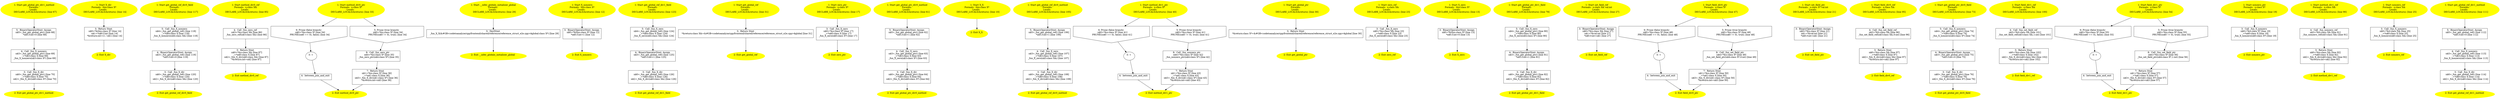 /* @generated */
digraph iCFG {
"get_global_ptr_div1_method{d41d8cd98f00b204e9800998ecf8427e_Z26get_global_ptr_div1_methodv}.8f08d1740aed4c3c66022fd07e58b3ba_5" [label="5:  BinaryOperatorStmt: Assign \n   n$5=_fun_get_global_ptr() [line 68]\n  *n$5.f:int=0 [line 68]\n " shape="box"]
	

	 "get_global_ptr_div1_method{d41d8cd98f00b204e9800998ecf8427e_Z26get_global_ptr_div1_methodv}.8f08d1740aed4c3c66022fd07e58b3ba_5" -> "get_global_ptr_div1_method{d41d8cd98f00b204e9800998ecf8427e_Z26get_global_ptr_div1_methodv}.8f08d1740aed4c3c66022fd07e58b3ba_4" ;
"get_global_ptr_div1_method{d41d8cd98f00b204e9800998ecf8427e_Z26get_global_ptr_div1_methodv}.8f08d1740aed4c3c66022fd07e58b3ba_4" [label="4:  Call _fun_X_nonzero \n   n$3=_fun_get_global_ptr() [line 69]\n  _=*n$3:class X [line 69]\n  _fun_X_nonzero(n$3:class X*) [line 69]\n " shape="box"]
	

	 "get_global_ptr_div1_method{d41d8cd98f00b204e9800998ecf8427e_Z26get_global_ptr_div1_methodv}.8f08d1740aed4c3c66022fd07e58b3ba_4" -> "get_global_ptr_div1_method{d41d8cd98f00b204e9800998ecf8427e_Z26get_global_ptr_div1_methodv}.8f08d1740aed4c3c66022fd07e58b3ba_3" ;
"get_global_ptr_div1_method{d41d8cd98f00b204e9800998ecf8427e_Z26get_global_ptr_div1_methodv}.8f08d1740aed4c3c66022fd07e58b3ba_3" [label="3:  Call _fun_X_div \n   n$0=_fun_get_global_ptr() [line 70]\n  _=*n$0:class X [line 70]\n  n$2=_fun_X_div(n$0:class X*) [line 70]\n " shape="box"]
	

	 "get_global_ptr_div1_method{d41d8cd98f00b204e9800998ecf8427e_Z26get_global_ptr_div1_methodv}.8f08d1740aed4c3c66022fd07e58b3ba_3" -> "get_global_ptr_div1_method{d41d8cd98f00b204e9800998ecf8427e_Z26get_global_ptr_div1_methodv}.8f08d1740aed4c3c66022fd07e58b3ba_2" ;
"get_global_ptr_div1_method{d41d8cd98f00b204e9800998ecf8427e_Z26get_global_ptr_div1_methodv}.8f08d1740aed4c3c66022fd07e58b3ba_2" [label="2: Exit get_global_ptr_div1_method \n  " color=yellow style=filled]
	

"get_global_ptr_div1_method{d41d8cd98f00b204e9800998ecf8427e_Z26get_global_ptr_div1_methodv}.8f08d1740aed4c3c66022fd07e58b3ba_1" [label="1: Start get_global_ptr_div1_method\nFormals: \nLocals:  \n   DECLARE_LOCALS(&return); [line 67]\n " color=yellow style=filled]
	

	 "get_global_ptr_div1_method{d41d8cd98f00b204e9800998ecf8427e_Z26get_global_ptr_div1_methodv}.8f08d1740aed4c3c66022fd07e58b3ba_1" -> "get_global_ptr_div1_method{d41d8cd98f00b204e9800998ecf8427e_Z26get_global_ptr_div1_methodv}.8f08d1740aed4c3c66022fd07e58b3ba_5" ;
"X_div(_ZN1X3divEv).e2d15d5b7aaa55937ca9796dca90c373_3" [label="3:  Return Stmt \n   n$0=*&this:class X* [line 14]\n  n$1=*n$0.f:int [line 14]\n  *&return:int=(1 / n$1) [line 14]\n " shape="box"]
	

	 "X_div(_ZN1X3divEv).e2d15d5b7aaa55937ca9796dca90c373_3" -> "X_div(_ZN1X3divEv).e2d15d5b7aaa55937ca9796dca90c373_2" ;
"X_div(_ZN1X3divEv).e2d15d5b7aaa55937ca9796dca90c373_2" [label="2: Exit X_div \n  " color=yellow style=filled]
	

"X_div(_ZN1X3divEv).e2d15d5b7aaa55937ca9796dca90c373_1" [label="1: Start X_div\nFormals:  this:class X*\nLocals:  \n   DECLARE_LOCALS(&return); [line 14]\n " color=yellow style=filled]
	

	 "X_div(_ZN1X3divEv).e2d15d5b7aaa55937ca9796dca90c373_1" -> "X_div(_ZN1X3divEv).e2d15d5b7aaa55937ca9796dca90c373_3" ;
"get_global_ref_div0_field{d41d8cd98f00b204e9800998ecf8427e_Z25get_global_ref_div0_fieldv}.93d37fd47127478c93a4d7ae1c945094_5" [label="5:  Call _fun_X_nonzero \n   n$4=_fun_get_global_ref() [line 118]\n  _=*n$4:class X [line 118]\n  _fun_X_nonzero(n$4:class X&) [line 118]\n " shape="box"]
	

	 "get_global_ref_div0_field{d41d8cd98f00b204e9800998ecf8427e_Z25get_global_ref_div0_fieldv}.93d37fd47127478c93a4d7ae1c945094_5" -> "get_global_ref_div0_field{d41d8cd98f00b204e9800998ecf8427e_Z25get_global_ref_div0_fieldv}.93d37fd47127478c93a4d7ae1c945094_4" ;
"get_global_ref_div0_field{d41d8cd98f00b204e9800998ecf8427e_Z25get_global_ref_div0_fieldv}.93d37fd47127478c93a4d7ae1c945094_4" [label="4:  BinaryOperatorStmt: Assign \n   n$3=_fun_get_global_ref() [line 119]\n  *n$3.f:int=0 [line 119]\n " shape="box"]
	

	 "get_global_ref_div0_field{d41d8cd98f00b204e9800998ecf8427e_Z25get_global_ref_div0_fieldv}.93d37fd47127478c93a4d7ae1c945094_4" -> "get_global_ref_div0_field{d41d8cd98f00b204e9800998ecf8427e_Z25get_global_ref_div0_fieldv}.93d37fd47127478c93a4d7ae1c945094_3" ;
"get_global_ref_div0_field{d41d8cd98f00b204e9800998ecf8427e_Z25get_global_ref_div0_fieldv}.93d37fd47127478c93a4d7ae1c945094_3" [label="3:  Call _fun_X_div \n   n$0=_fun_get_global_ref() [line 120]\n  _=*n$0:class X [line 120]\n  n$2=_fun_X_div(n$0:class X&) [line 120]\n " shape="box"]
	

	 "get_global_ref_div0_field{d41d8cd98f00b204e9800998ecf8427e_Z25get_global_ref_div0_fieldv}.93d37fd47127478c93a4d7ae1c945094_3" -> "get_global_ref_div0_field{d41d8cd98f00b204e9800998ecf8427e_Z25get_global_ref_div0_fieldv}.93d37fd47127478c93a4d7ae1c945094_2" ;
"get_global_ref_div0_field{d41d8cd98f00b204e9800998ecf8427e_Z25get_global_ref_div0_fieldv}.93d37fd47127478c93a4d7ae1c945094_2" [label="2: Exit get_global_ref_div0_field \n  " color=yellow style=filled]
	

"get_global_ref_div0_field{d41d8cd98f00b204e9800998ecf8427e_Z25get_global_ref_div0_fieldv}.93d37fd47127478c93a4d7ae1c945094_1" [label="1: Start get_global_ref_div0_field\nFormals: \nLocals:  \n   DECLARE_LOCALS(&return); [line 117]\n " color=yellow style=filled]
	

	 "get_global_ref_div0_field{d41d8cd98f00b204e9800998ecf8427e_Z25get_global_ref_div0_fieldv}.93d37fd47127478c93a4d7ae1c945094_1" -> "get_global_ref_div0_field{d41d8cd98f00b204e9800998ecf8427e_Z25get_global_ref_div0_fieldv}.93d37fd47127478c93a4d7ae1c945094_5" ;
"method_div0_ref{d41d8cd98f00b204e9800998ecf8427e_Z15method_div0_refR1X}.fc326db16094c06bf4bfd00fae7d5d43_4" [label="4:  Call _fun_zero_ref \n   n$3=*&x:class X& [line 86]\n  _fun_zero_ref(n$3:class X&) [line 86]\n " shape="box"]
	

	 "method_div0_ref{d41d8cd98f00b204e9800998ecf8427e_Z15method_div0_refR1X}.fc326db16094c06bf4bfd00fae7d5d43_4" -> "method_div0_ref{d41d8cd98f00b204e9800998ecf8427e_Z15method_div0_refR1X}.fc326db16094c06bf4bfd00fae7d5d43_3" ;
"method_div0_ref{d41d8cd98f00b204e9800998ecf8427e_Z15method_div0_refR1X}.fc326db16094c06bf4bfd00fae7d5d43_3" [label="3:  Return Stmt \n   n$0=*&x:class X& [line 87]\n  _=*n$0:class X [line 87]\n  n$2=_fun_X_div(n$0:class X&) [line 87]\n  *&return:int=n$2 [line 87]\n " shape="box"]
	

	 "method_div0_ref{d41d8cd98f00b204e9800998ecf8427e_Z15method_div0_refR1X}.fc326db16094c06bf4bfd00fae7d5d43_3" -> "method_div0_ref{d41d8cd98f00b204e9800998ecf8427e_Z15method_div0_refR1X}.fc326db16094c06bf4bfd00fae7d5d43_2" ;
"method_div0_ref{d41d8cd98f00b204e9800998ecf8427e_Z15method_div0_refR1X}.fc326db16094c06bf4bfd00fae7d5d43_2" [label="2: Exit method_div0_ref \n  " color=yellow style=filled]
	

"method_div0_ref{d41d8cd98f00b204e9800998ecf8427e_Z15method_div0_refR1X}.fc326db16094c06bf4bfd00fae7d5d43_1" [label="1: Start method_div0_ref\nFormals:  x:class X&\nLocals:  \n   DECLARE_LOCALS(&return); [line 85]\n " color=yellow style=filled]
	

	 "method_div0_ref{d41d8cd98f00b204e9800998ecf8427e_Z15method_div0_refR1X}.fc326db16094c06bf4bfd00fae7d5d43_1" -> "method_div0_ref{d41d8cd98f00b204e9800998ecf8427e_Z15method_div0_refR1X}.fc326db16094c06bf4bfd00fae7d5d43_4" ;
"method_div0_ptr{d41d8cd98f00b204e9800998ecf8427e_Z15method_div0_ptrP1X}.f3e4b6dda73405cc6ef139c433f1be83_8" [label="8:  Call _fun_zero_ptr \n   n$4=*&x:class X* [line 35]\n  _fun_zero_ptr(n$4:class X*) [line 35]\n " shape="box"]
	

	 "method_div0_ptr{d41d8cd98f00b204e9800998ecf8427e_Z15method_div0_ptrP1X}.f3e4b6dda73405cc6ef139c433f1be83_8" -> "method_div0_ptr{d41d8cd98f00b204e9800998ecf8427e_Z15method_div0_ptrP1X}.f3e4b6dda73405cc6ef139c433f1be83_7" ;
"method_div0_ptr{d41d8cd98f00b204e9800998ecf8427e_Z15method_div0_ptrP1X}.f3e4b6dda73405cc6ef139c433f1be83_7" [label="7:  Return Stmt \n   n$1=*&x:class X* [line 36]\n  _=*n$1:class X [line 36]\n  n$3=_fun_X_div(n$1:class X*) [line 36]\n  *&return:int=n$3 [line 36]\n " shape="box"]
	

	 "method_div0_ptr{d41d8cd98f00b204e9800998ecf8427e_Z15method_div0_ptrP1X}.f3e4b6dda73405cc6ef139c433f1be83_7" -> "method_div0_ptr{d41d8cd98f00b204e9800998ecf8427e_Z15method_div0_ptrP1X}.f3e4b6dda73405cc6ef139c433f1be83_2" ;
"method_div0_ptr{d41d8cd98f00b204e9800998ecf8427e_Z15method_div0_ptrP1X}.f3e4b6dda73405cc6ef139c433f1be83_6" [label="6: Prune (false branch) \n   n$0=*&x:class X* [line 34]\n  PRUNE((n$0 == 0), false); [line 34]\n " shape="invhouse"]
	

	 "method_div0_ptr{d41d8cd98f00b204e9800998ecf8427e_Z15method_div0_ptrP1X}.f3e4b6dda73405cc6ef139c433f1be83_6" -> "method_div0_ptr{d41d8cd98f00b204e9800998ecf8427e_Z15method_div0_ptrP1X}.f3e4b6dda73405cc6ef139c433f1be83_3" ;
"method_div0_ptr{d41d8cd98f00b204e9800998ecf8427e_Z15method_div0_ptrP1X}.f3e4b6dda73405cc6ef139c433f1be83_5" [label="5: Prune (true branch) \n   n$0=*&x:class X* [line 34]\n  PRUNE((n$0 != 0), true); [line 34]\n " shape="invhouse"]
	

	 "method_div0_ptr{d41d8cd98f00b204e9800998ecf8427e_Z15method_div0_ptrP1X}.f3e4b6dda73405cc6ef139c433f1be83_5" -> "method_div0_ptr{d41d8cd98f00b204e9800998ecf8427e_Z15method_div0_ptrP1X}.f3e4b6dda73405cc6ef139c433f1be83_8" ;
"method_div0_ptr{d41d8cd98f00b204e9800998ecf8427e_Z15method_div0_ptrP1X}.f3e4b6dda73405cc6ef139c433f1be83_4" [label="4:  between_join_and_exit \n  " shape="box"]
	

	 "method_div0_ptr{d41d8cd98f00b204e9800998ecf8427e_Z15method_div0_ptrP1X}.f3e4b6dda73405cc6ef139c433f1be83_4" -> "method_div0_ptr{d41d8cd98f00b204e9800998ecf8427e_Z15method_div0_ptrP1X}.f3e4b6dda73405cc6ef139c433f1be83_2" ;
"method_div0_ptr{d41d8cd98f00b204e9800998ecf8427e_Z15method_div0_ptrP1X}.f3e4b6dda73405cc6ef139c433f1be83_3" [label="3: + \n  " ]
	

	 "method_div0_ptr{d41d8cd98f00b204e9800998ecf8427e_Z15method_div0_ptrP1X}.f3e4b6dda73405cc6ef139c433f1be83_3" -> "method_div0_ptr{d41d8cd98f00b204e9800998ecf8427e_Z15method_div0_ptrP1X}.f3e4b6dda73405cc6ef139c433f1be83_4" ;
"method_div0_ptr{d41d8cd98f00b204e9800998ecf8427e_Z15method_div0_ptrP1X}.f3e4b6dda73405cc6ef139c433f1be83_2" [label="2: Exit method_div0_ptr \n  " color=yellow style=filled]
	

"method_div0_ptr{d41d8cd98f00b204e9800998ecf8427e_Z15method_div0_ptrP1X}.f3e4b6dda73405cc6ef139c433f1be83_1" [label="1: Start method_div0_ptr\nFormals:  x:class X*\nLocals:  \n   DECLARE_LOCALS(&return); [line 33]\n " color=yellow style=filled]
	

	 "method_div0_ptr{d41d8cd98f00b204e9800998ecf8427e_Z15method_div0_ptrP1X}.f3e4b6dda73405cc6ef139c433f1be83_1" -> "method_div0_ptr{d41d8cd98f00b204e9800998ecf8427e_Z15method_div0_ptrP1X}.f3e4b6dda73405cc6ef139c433f1be83_5" ;
	 "method_div0_ptr{d41d8cd98f00b204e9800998ecf8427e_Z15method_div0_ptrP1X}.f3e4b6dda73405cc6ef139c433f1be83_1" -> "method_div0_ptr{d41d8cd98f00b204e9800998ecf8427e_Z15method_div0_ptrP1X}.f3e4b6dda73405cc6ef139c433f1be83_6" ;
"__infer_globals_initializer_global.bdc08c089842ce08b974b22a75daf78e_3" [label="3:  DeclStmt \n   _fun_X_X(&#GB<codetoanalyze/cpp/frontend/shared/reference/reference_struct_e2e.cpp>$global:class X*) [line 29]\n " shape="box"]
	

	 "__infer_globals_initializer_global.bdc08c089842ce08b974b22a75daf78e_3" -> "__infer_globals_initializer_global.bdc08c089842ce08b974b22a75daf78e_2" ;
"__infer_globals_initializer_global.bdc08c089842ce08b974b22a75daf78e_2" [label="2: Exit __infer_globals_initializer_global \n  " color=yellow style=filled]
	

"__infer_globals_initializer_global.bdc08c089842ce08b974b22a75daf78e_1" [label="1: Start __infer_globals_initializer_global\nFormals: \nLocals:  \n   DECLARE_LOCALS(&return); [line 29]\n " color=yellow style=filled]
	

	 "__infer_globals_initializer_global.bdc08c089842ce08b974b22a75daf78e_1" -> "__infer_globals_initializer_global.bdc08c089842ce08b974b22a75daf78e_3" ;
"X_nonzero(_ZN1X7nonzeroEv).100667c5bd8785c3c108a1aa21150c5d_3" [label="3:  BinaryOperatorStmt: Assign \n   n$0=*&this:class X* [line 12]\n  *n$0.f:int=1 [line 12]\n " shape="box"]
	

	 "X_nonzero(_ZN1X7nonzeroEv).100667c5bd8785c3c108a1aa21150c5d_3" -> "X_nonzero(_ZN1X7nonzeroEv).100667c5bd8785c3c108a1aa21150c5d_2" ;
"X_nonzero(_ZN1X7nonzeroEv).100667c5bd8785c3c108a1aa21150c5d_2" [label="2: Exit X_nonzero \n  " color=yellow style=filled]
	

"X_nonzero(_ZN1X7nonzeroEv).100667c5bd8785c3c108a1aa21150c5d_1" [label="1: Start X_nonzero\nFormals:  this:class X*\nLocals:  \n   DECLARE_LOCALS(&return); [line 12]\n " color=yellow style=filled]
	

	 "X_nonzero(_ZN1X7nonzeroEv).100667c5bd8785c3c108a1aa21150c5d_1" -> "X_nonzero(_ZN1X7nonzeroEv).100667c5bd8785c3c108a1aa21150c5d_3" ;
"get_global_ref_div1_field{d41d8cd98f00b204e9800998ecf8427e_Z25get_global_ref_div1_fieldv}.8607dfe596d93bdff8ef4771a2860768_5" [label="5:  Call _fun_X_zero \n   n$4=_fun_get_global_ref() [line 124]\n  _=*n$4:class X [line 124]\n  _fun_X_zero(n$4:class X&) [line 124]\n " shape="box"]
	

	 "get_global_ref_div1_field{d41d8cd98f00b204e9800998ecf8427e_Z25get_global_ref_div1_fieldv}.8607dfe596d93bdff8ef4771a2860768_5" -> "get_global_ref_div1_field{d41d8cd98f00b204e9800998ecf8427e_Z25get_global_ref_div1_fieldv}.8607dfe596d93bdff8ef4771a2860768_4" ;
"get_global_ref_div1_field{d41d8cd98f00b204e9800998ecf8427e_Z25get_global_ref_div1_fieldv}.8607dfe596d93bdff8ef4771a2860768_4" [label="4:  BinaryOperatorStmt: Assign \n   n$3=_fun_get_global_ref() [line 125]\n  *n$3.f:int=1 [line 125]\n " shape="box"]
	

	 "get_global_ref_div1_field{d41d8cd98f00b204e9800998ecf8427e_Z25get_global_ref_div1_fieldv}.8607dfe596d93bdff8ef4771a2860768_4" -> "get_global_ref_div1_field{d41d8cd98f00b204e9800998ecf8427e_Z25get_global_ref_div1_fieldv}.8607dfe596d93bdff8ef4771a2860768_3" ;
"get_global_ref_div1_field{d41d8cd98f00b204e9800998ecf8427e_Z25get_global_ref_div1_fieldv}.8607dfe596d93bdff8ef4771a2860768_3" [label="3:  Call _fun_X_div \n   n$0=_fun_get_global_ref() [line 126]\n  _=*n$0:class X [line 126]\n  n$2=_fun_X_div(n$0:class X&) [line 126]\n " shape="box"]
	

	 "get_global_ref_div1_field{d41d8cd98f00b204e9800998ecf8427e_Z25get_global_ref_div1_fieldv}.8607dfe596d93bdff8ef4771a2860768_3" -> "get_global_ref_div1_field{d41d8cd98f00b204e9800998ecf8427e_Z25get_global_ref_div1_fieldv}.8607dfe596d93bdff8ef4771a2860768_2" ;
"get_global_ref_div1_field{d41d8cd98f00b204e9800998ecf8427e_Z25get_global_ref_div1_fieldv}.8607dfe596d93bdff8ef4771a2860768_2" [label="2: Exit get_global_ref_div1_field \n  " color=yellow style=filled]
	

"get_global_ref_div1_field{d41d8cd98f00b204e9800998ecf8427e_Z25get_global_ref_div1_fieldv}.8607dfe596d93bdff8ef4771a2860768_1" [label="1: Start get_global_ref_div1_field\nFormals: \nLocals:  \n   DECLARE_LOCALS(&return); [line 123]\n " color=yellow style=filled]
	

	 "get_global_ref_div1_field{d41d8cd98f00b204e9800998ecf8427e_Z25get_global_ref_div1_fieldv}.8607dfe596d93bdff8ef4771a2860768_1" -> "get_global_ref_div1_field{d41d8cd98f00b204e9800998ecf8427e_Z25get_global_ref_div1_fieldv}.8607dfe596d93bdff8ef4771a2860768_5" ;
"get_global_ref{d41d8cd98f00b204e9800998ecf8427e_Z14get_global_refv}.f4b7019d054deab282b87afe2627508e_3" [label="3:  Return Stmt \n   *&return:class X&=&#GB<codetoanalyze/cpp/frontend/shared/reference/reference_struct_e2e.cpp>$global [line 31]\n " shape="box"]
	

	 "get_global_ref{d41d8cd98f00b204e9800998ecf8427e_Z14get_global_refv}.f4b7019d054deab282b87afe2627508e_3" -> "get_global_ref{d41d8cd98f00b204e9800998ecf8427e_Z14get_global_refv}.f4b7019d054deab282b87afe2627508e_2" ;
"get_global_ref{d41d8cd98f00b204e9800998ecf8427e_Z14get_global_refv}.f4b7019d054deab282b87afe2627508e_2" [label="2: Exit get_global_ref \n  " color=yellow style=filled]
	

"get_global_ref{d41d8cd98f00b204e9800998ecf8427e_Z14get_global_refv}.f4b7019d054deab282b87afe2627508e_1" [label="1: Start get_global_ref\nFormals: \nLocals:  \n   DECLARE_LOCALS(&return); [line 31]\n " color=yellow style=filled]
	

	 "get_global_ref{d41d8cd98f00b204e9800998ecf8427e_Z14get_global_refv}.f4b7019d054deab282b87afe2627508e_1" -> "get_global_ref{d41d8cd98f00b204e9800998ecf8427e_Z14get_global_refv}.f4b7019d054deab282b87afe2627508e_3" ;
"zero_ptr{d41d8cd98f00b204e9800998ecf8427e_Z8zero_ptrP1X}.7a5512c63004c04072696c7632b497ee_3" [label="3:  Call _fun_X_zero \n   n$0=*&x:class X* [line 17]\n  _=*n$0:class X [line 17]\n  _fun_X_zero(n$0:class X*) [line 17]\n " shape="box"]
	

	 "zero_ptr{d41d8cd98f00b204e9800998ecf8427e_Z8zero_ptrP1X}.7a5512c63004c04072696c7632b497ee_3" -> "zero_ptr{d41d8cd98f00b204e9800998ecf8427e_Z8zero_ptrP1X}.7a5512c63004c04072696c7632b497ee_2" ;
"zero_ptr{d41d8cd98f00b204e9800998ecf8427e_Z8zero_ptrP1X}.7a5512c63004c04072696c7632b497ee_2" [label="2: Exit zero_ptr \n  " color=yellow style=filled]
	

"zero_ptr{d41d8cd98f00b204e9800998ecf8427e_Z8zero_ptrP1X}.7a5512c63004c04072696c7632b497ee_1" [label="1: Start zero_ptr\nFormals:  x:class X*\nLocals:  \n   DECLARE_LOCALS(&return); [line 17]\n " color=yellow style=filled]
	

	 "zero_ptr{d41d8cd98f00b204e9800998ecf8427e_Z8zero_ptrP1X}.7a5512c63004c04072696c7632b497ee_1" -> "zero_ptr{d41d8cd98f00b204e9800998ecf8427e_Z8zero_ptrP1X}.7a5512c63004c04072696c7632b497ee_3" ;
"get_global_ptr_div0_method{d41d8cd98f00b204e9800998ecf8427e_Z26get_global_ptr_div0_methodv}.1df2cd524da5dea77e0c9def73d64ff3_5" [label="5:  BinaryOperatorStmt: Assign \n   n$5=_fun_get_global_ptr() [line 62]\n  *n$5.f:int=1 [line 62]\n " shape="box"]
	

	 "get_global_ptr_div0_method{d41d8cd98f00b204e9800998ecf8427e_Z26get_global_ptr_div0_methodv}.1df2cd524da5dea77e0c9def73d64ff3_5" -> "get_global_ptr_div0_method{d41d8cd98f00b204e9800998ecf8427e_Z26get_global_ptr_div0_methodv}.1df2cd524da5dea77e0c9def73d64ff3_4" ;
"get_global_ptr_div0_method{d41d8cd98f00b204e9800998ecf8427e_Z26get_global_ptr_div0_methodv}.1df2cd524da5dea77e0c9def73d64ff3_4" [label="4:  Call _fun_X_zero \n   n$3=_fun_get_global_ptr() [line 63]\n  _=*n$3:class X [line 63]\n  _fun_X_zero(n$3:class X*) [line 63]\n " shape="box"]
	

	 "get_global_ptr_div0_method{d41d8cd98f00b204e9800998ecf8427e_Z26get_global_ptr_div0_methodv}.1df2cd524da5dea77e0c9def73d64ff3_4" -> "get_global_ptr_div0_method{d41d8cd98f00b204e9800998ecf8427e_Z26get_global_ptr_div0_methodv}.1df2cd524da5dea77e0c9def73d64ff3_3" ;
"get_global_ptr_div0_method{d41d8cd98f00b204e9800998ecf8427e_Z26get_global_ptr_div0_methodv}.1df2cd524da5dea77e0c9def73d64ff3_3" [label="3:  Call _fun_X_div \n   n$0=_fun_get_global_ptr() [line 64]\n  _=*n$0:class X [line 64]\n  n$2=_fun_X_div(n$0:class X*) [line 64]\n " shape="box"]
	

	 "get_global_ptr_div0_method{d41d8cd98f00b204e9800998ecf8427e_Z26get_global_ptr_div0_methodv}.1df2cd524da5dea77e0c9def73d64ff3_3" -> "get_global_ptr_div0_method{d41d8cd98f00b204e9800998ecf8427e_Z26get_global_ptr_div0_methodv}.1df2cd524da5dea77e0c9def73d64ff3_2" ;
"get_global_ptr_div0_method{d41d8cd98f00b204e9800998ecf8427e_Z26get_global_ptr_div0_methodv}.1df2cd524da5dea77e0c9def73d64ff3_2" [label="2: Exit get_global_ptr_div0_method \n  " color=yellow style=filled]
	

"get_global_ptr_div0_method{d41d8cd98f00b204e9800998ecf8427e_Z26get_global_ptr_div0_methodv}.1df2cd524da5dea77e0c9def73d64ff3_1" [label="1: Start get_global_ptr_div0_method\nFormals: \nLocals:  \n   DECLARE_LOCALS(&return); [line 61]\n " color=yellow style=filled]
	

	 "get_global_ptr_div0_method{d41d8cd98f00b204e9800998ecf8427e_Z26get_global_ptr_div0_methodv}.1df2cd524da5dea77e0c9def73d64ff3_1" -> "get_global_ptr_div0_method{d41d8cd98f00b204e9800998ecf8427e_Z26get_global_ptr_div0_methodv}.1df2cd524da5dea77e0c9def73d64ff3_5" ;
"X_X{_ZN1XC1Ev}.dbc1390b15606562094682699e12caba_2" [label="2: Exit X_X \n  " color=yellow style=filled]
	

"X_X{_ZN1XC1Ev}.dbc1390b15606562094682699e12caba_1" [label="1: Start X_X\nFormals:  this:class X*\nLocals:  \n   DECLARE_LOCALS(&return); [line 10]\n " color=yellow style=filled]
	

	 "X_X{_ZN1XC1Ev}.dbc1390b15606562094682699e12caba_1" -> "X_X{_ZN1XC1Ev}.dbc1390b15606562094682699e12caba_2" ;
"get_global_ref_div0_method{d41d8cd98f00b204e9800998ecf8427e_Z26get_global_ref_div0_methodv}.fda9aa174c7e6d653ee49be315301297_5" [label="5:  BinaryOperatorStmt: Assign \n   n$5=_fun_get_global_ref() [line 106]\n  *n$5.f:int=1 [line 106]\n " shape="box"]
	

	 "get_global_ref_div0_method{d41d8cd98f00b204e9800998ecf8427e_Z26get_global_ref_div0_methodv}.fda9aa174c7e6d653ee49be315301297_5" -> "get_global_ref_div0_method{d41d8cd98f00b204e9800998ecf8427e_Z26get_global_ref_div0_methodv}.fda9aa174c7e6d653ee49be315301297_4" ;
"get_global_ref_div0_method{d41d8cd98f00b204e9800998ecf8427e_Z26get_global_ref_div0_methodv}.fda9aa174c7e6d653ee49be315301297_4" [label="4:  Call _fun_X_zero \n   n$3=_fun_get_global_ref() [line 107]\n  _=*n$3:class X [line 107]\n  _fun_X_zero(n$3:class X&) [line 107]\n " shape="box"]
	

	 "get_global_ref_div0_method{d41d8cd98f00b204e9800998ecf8427e_Z26get_global_ref_div0_methodv}.fda9aa174c7e6d653ee49be315301297_4" -> "get_global_ref_div0_method{d41d8cd98f00b204e9800998ecf8427e_Z26get_global_ref_div0_methodv}.fda9aa174c7e6d653ee49be315301297_3" ;
"get_global_ref_div0_method{d41d8cd98f00b204e9800998ecf8427e_Z26get_global_ref_div0_methodv}.fda9aa174c7e6d653ee49be315301297_3" [label="3:  Call _fun_X_div \n   n$0=_fun_get_global_ref() [line 108]\n  _=*n$0:class X [line 108]\n  n$2=_fun_X_div(n$0:class X&) [line 108]\n " shape="box"]
	

	 "get_global_ref_div0_method{d41d8cd98f00b204e9800998ecf8427e_Z26get_global_ref_div0_methodv}.fda9aa174c7e6d653ee49be315301297_3" -> "get_global_ref_div0_method{d41d8cd98f00b204e9800998ecf8427e_Z26get_global_ref_div0_methodv}.fda9aa174c7e6d653ee49be315301297_2" ;
"get_global_ref_div0_method{d41d8cd98f00b204e9800998ecf8427e_Z26get_global_ref_div0_methodv}.fda9aa174c7e6d653ee49be315301297_2" [label="2: Exit get_global_ref_div0_method \n  " color=yellow style=filled]
	

"get_global_ref_div0_method{d41d8cd98f00b204e9800998ecf8427e_Z26get_global_ref_div0_methodv}.fda9aa174c7e6d653ee49be315301297_1" [label="1: Start get_global_ref_div0_method\nFormals: \nLocals:  \n   DECLARE_LOCALS(&return); [line 105]\n " color=yellow style=filled]
	

	 "get_global_ref_div0_method{d41d8cd98f00b204e9800998ecf8427e_Z26get_global_ref_div0_methodv}.fda9aa174c7e6d653ee49be315301297_1" -> "get_global_ref_div0_method{d41d8cd98f00b204e9800998ecf8427e_Z26get_global_ref_div0_methodv}.fda9aa174c7e6d653ee49be315301297_5" ;
"method_div1_ptr{d41d8cd98f00b204e9800998ecf8427e_Z15method_div1_ptrP1X}.1c0e973f73df66029a031ece1247cb9b_8" [label="8:  Call _fun_nonzero_ptr \n   n$4=*&x:class X* [line 42]\n  _fun_nonzero_ptr(n$4:class X*) [line 42]\n " shape="box"]
	

	 "method_div1_ptr{d41d8cd98f00b204e9800998ecf8427e_Z15method_div1_ptrP1X}.1c0e973f73df66029a031ece1247cb9b_8" -> "method_div1_ptr{d41d8cd98f00b204e9800998ecf8427e_Z15method_div1_ptrP1X}.1c0e973f73df66029a031ece1247cb9b_7" ;
"method_div1_ptr{d41d8cd98f00b204e9800998ecf8427e_Z15method_div1_ptrP1X}.1c0e973f73df66029a031ece1247cb9b_7" [label="7:  Return Stmt \n   n$1=*&x:class X* [line 43]\n  _=*n$1:class X [line 43]\n  n$3=_fun_X_div(n$1:class X*) [line 43]\n  *&return:int=n$3 [line 43]\n " shape="box"]
	

	 "method_div1_ptr{d41d8cd98f00b204e9800998ecf8427e_Z15method_div1_ptrP1X}.1c0e973f73df66029a031ece1247cb9b_7" -> "method_div1_ptr{d41d8cd98f00b204e9800998ecf8427e_Z15method_div1_ptrP1X}.1c0e973f73df66029a031ece1247cb9b_2" ;
"method_div1_ptr{d41d8cd98f00b204e9800998ecf8427e_Z15method_div1_ptrP1X}.1c0e973f73df66029a031ece1247cb9b_6" [label="6: Prune (false branch) \n   n$0=*&x:class X* [line 41]\n  PRUNE((n$0 == 0), false); [line 41]\n " shape="invhouse"]
	

	 "method_div1_ptr{d41d8cd98f00b204e9800998ecf8427e_Z15method_div1_ptrP1X}.1c0e973f73df66029a031ece1247cb9b_6" -> "method_div1_ptr{d41d8cd98f00b204e9800998ecf8427e_Z15method_div1_ptrP1X}.1c0e973f73df66029a031ece1247cb9b_3" ;
"method_div1_ptr{d41d8cd98f00b204e9800998ecf8427e_Z15method_div1_ptrP1X}.1c0e973f73df66029a031ece1247cb9b_5" [label="5: Prune (true branch) \n   n$0=*&x:class X* [line 41]\n  PRUNE((n$0 != 0), true); [line 41]\n " shape="invhouse"]
	

	 "method_div1_ptr{d41d8cd98f00b204e9800998ecf8427e_Z15method_div1_ptrP1X}.1c0e973f73df66029a031ece1247cb9b_5" -> "method_div1_ptr{d41d8cd98f00b204e9800998ecf8427e_Z15method_div1_ptrP1X}.1c0e973f73df66029a031ece1247cb9b_8" ;
"method_div1_ptr{d41d8cd98f00b204e9800998ecf8427e_Z15method_div1_ptrP1X}.1c0e973f73df66029a031ece1247cb9b_4" [label="4:  between_join_and_exit \n  " shape="box"]
	

	 "method_div1_ptr{d41d8cd98f00b204e9800998ecf8427e_Z15method_div1_ptrP1X}.1c0e973f73df66029a031ece1247cb9b_4" -> "method_div1_ptr{d41d8cd98f00b204e9800998ecf8427e_Z15method_div1_ptrP1X}.1c0e973f73df66029a031ece1247cb9b_2" ;
"method_div1_ptr{d41d8cd98f00b204e9800998ecf8427e_Z15method_div1_ptrP1X}.1c0e973f73df66029a031ece1247cb9b_3" [label="3: + \n  " ]
	

	 "method_div1_ptr{d41d8cd98f00b204e9800998ecf8427e_Z15method_div1_ptrP1X}.1c0e973f73df66029a031ece1247cb9b_3" -> "method_div1_ptr{d41d8cd98f00b204e9800998ecf8427e_Z15method_div1_ptrP1X}.1c0e973f73df66029a031ece1247cb9b_4" ;
"method_div1_ptr{d41d8cd98f00b204e9800998ecf8427e_Z15method_div1_ptrP1X}.1c0e973f73df66029a031ece1247cb9b_2" [label="2: Exit method_div1_ptr \n  " color=yellow style=filled]
	

"method_div1_ptr{d41d8cd98f00b204e9800998ecf8427e_Z15method_div1_ptrP1X}.1c0e973f73df66029a031ece1247cb9b_1" [label="1: Start method_div1_ptr\nFormals:  x:class X*\nLocals:  \n   DECLARE_LOCALS(&return); [line 40]\n " color=yellow style=filled]
	

	 "method_div1_ptr{d41d8cd98f00b204e9800998ecf8427e_Z15method_div1_ptrP1X}.1c0e973f73df66029a031ece1247cb9b_1" -> "method_div1_ptr{d41d8cd98f00b204e9800998ecf8427e_Z15method_div1_ptrP1X}.1c0e973f73df66029a031ece1247cb9b_5" ;
	 "method_div1_ptr{d41d8cd98f00b204e9800998ecf8427e_Z15method_div1_ptrP1X}.1c0e973f73df66029a031ece1247cb9b_1" -> "method_div1_ptr{d41d8cd98f00b204e9800998ecf8427e_Z15method_div1_ptrP1X}.1c0e973f73df66029a031ece1247cb9b_6" ;
"get_global_ptr{d41d8cd98f00b204e9800998ecf8427e_Z14get_global_ptrv}.2c09171c0890ad0c015390a6138a2db9_3" [label="3:  Return Stmt \n   *&return:class X*=&#GB<codetoanalyze/cpp/frontend/shared/reference/reference_struct_e2e.cpp>$global [line 30]\n " shape="box"]
	

	 "get_global_ptr{d41d8cd98f00b204e9800998ecf8427e_Z14get_global_ptrv}.2c09171c0890ad0c015390a6138a2db9_3" -> "get_global_ptr{d41d8cd98f00b204e9800998ecf8427e_Z14get_global_ptrv}.2c09171c0890ad0c015390a6138a2db9_2" ;
"get_global_ptr{d41d8cd98f00b204e9800998ecf8427e_Z14get_global_ptrv}.2c09171c0890ad0c015390a6138a2db9_2" [label="2: Exit get_global_ptr \n  " color=yellow style=filled]
	

"get_global_ptr{d41d8cd98f00b204e9800998ecf8427e_Z14get_global_ptrv}.2c09171c0890ad0c015390a6138a2db9_1" [label="1: Start get_global_ptr\nFormals: \nLocals:  \n   DECLARE_LOCALS(&return); [line 30]\n " color=yellow style=filled]
	

	 "get_global_ptr{d41d8cd98f00b204e9800998ecf8427e_Z14get_global_ptrv}.2c09171c0890ad0c015390a6138a2db9_1" -> "get_global_ptr{d41d8cd98f00b204e9800998ecf8427e_Z14get_global_ptrv}.2c09171c0890ad0c015390a6138a2db9_3" ;
"zero_ref{d41d8cd98f00b204e9800998ecf8427e_Z8zero_refR1X}.96ec576e114827ab39b0c52d4236ece6_3" [label="3:  Call _fun_X_zero \n   n$0=*&x:class X& [line 23]\n  _=*n$0:class X [line 23]\n  _fun_X_zero(n$0:class X&) [line 23]\n " shape="box"]
	

	 "zero_ref{d41d8cd98f00b204e9800998ecf8427e_Z8zero_refR1X}.96ec576e114827ab39b0c52d4236ece6_3" -> "zero_ref{d41d8cd98f00b204e9800998ecf8427e_Z8zero_refR1X}.96ec576e114827ab39b0c52d4236ece6_2" ;
"zero_ref{d41d8cd98f00b204e9800998ecf8427e_Z8zero_refR1X}.96ec576e114827ab39b0c52d4236ece6_2" [label="2: Exit zero_ref \n  " color=yellow style=filled]
	

"zero_ref{d41d8cd98f00b204e9800998ecf8427e_Z8zero_refR1X}.96ec576e114827ab39b0c52d4236ece6_1" [label="1: Start zero_ref\nFormals:  x:class X&\nLocals:  \n   DECLARE_LOCALS(&return); [line 23]\n " color=yellow style=filled]
	

	 "zero_ref{d41d8cd98f00b204e9800998ecf8427e_Z8zero_refR1X}.96ec576e114827ab39b0c52d4236ece6_1" -> "zero_ref{d41d8cd98f00b204e9800998ecf8427e_Z8zero_refR1X}.96ec576e114827ab39b0c52d4236ece6_3" ;
"X_zero(_ZN1X4zeroEv).1a56e06f63b760bc017120757484dbe9_3" [label="3:  BinaryOperatorStmt: Assign \n   n$0=*&this:class X* [line 13]\n  *n$0.f:int=0 [line 13]\n " shape="box"]
	

	 "X_zero(_ZN1X4zeroEv).1a56e06f63b760bc017120757484dbe9_3" -> "X_zero(_ZN1X4zeroEv).1a56e06f63b760bc017120757484dbe9_2" ;
"X_zero(_ZN1X4zeroEv).1a56e06f63b760bc017120757484dbe9_2" [label="2: Exit X_zero \n  " color=yellow style=filled]
	

"X_zero(_ZN1X4zeroEv).1a56e06f63b760bc017120757484dbe9_1" [label="1: Start X_zero\nFormals:  this:class X*\nLocals:  \n   DECLARE_LOCALS(&return); [line 13]\n " color=yellow style=filled]
	

	 "X_zero(_ZN1X4zeroEv).1a56e06f63b760bc017120757484dbe9_1" -> "X_zero(_ZN1X4zeroEv).1a56e06f63b760bc017120757484dbe9_3" ;
"get_global_ptr_div1_field{d41d8cd98f00b204e9800998ecf8427e_Z25get_global_ptr_div1_fieldv}.aaca0ba097627c28f39dc171d6c76c07_5" [label="5:  Call _fun_X_zero \n   n$4=_fun_get_global_ptr() [line 80]\n  _=*n$4:class X [line 80]\n  _fun_X_zero(n$4:class X*) [line 80]\n " shape="box"]
	

	 "get_global_ptr_div1_field{d41d8cd98f00b204e9800998ecf8427e_Z25get_global_ptr_div1_fieldv}.aaca0ba097627c28f39dc171d6c76c07_5" -> "get_global_ptr_div1_field{d41d8cd98f00b204e9800998ecf8427e_Z25get_global_ptr_div1_fieldv}.aaca0ba097627c28f39dc171d6c76c07_4" ;
"get_global_ptr_div1_field{d41d8cd98f00b204e9800998ecf8427e_Z25get_global_ptr_div1_fieldv}.aaca0ba097627c28f39dc171d6c76c07_4" [label="4:  BinaryOperatorStmt: Assign \n   n$3=_fun_get_global_ptr() [line 81]\n  *n$3.f:int=1 [line 81]\n " shape="box"]
	

	 "get_global_ptr_div1_field{d41d8cd98f00b204e9800998ecf8427e_Z25get_global_ptr_div1_fieldv}.aaca0ba097627c28f39dc171d6c76c07_4" -> "get_global_ptr_div1_field{d41d8cd98f00b204e9800998ecf8427e_Z25get_global_ptr_div1_fieldv}.aaca0ba097627c28f39dc171d6c76c07_3" ;
"get_global_ptr_div1_field{d41d8cd98f00b204e9800998ecf8427e_Z25get_global_ptr_div1_fieldv}.aaca0ba097627c28f39dc171d6c76c07_3" [label="3:  Call _fun_X_div \n   n$0=_fun_get_global_ptr() [line 82]\n  _=*n$0:class X [line 82]\n  n$2=_fun_X_div(n$0:class X*) [line 82]\n " shape="box"]
	

	 "get_global_ptr_div1_field{d41d8cd98f00b204e9800998ecf8427e_Z25get_global_ptr_div1_fieldv}.aaca0ba097627c28f39dc171d6c76c07_3" -> "get_global_ptr_div1_field{d41d8cd98f00b204e9800998ecf8427e_Z25get_global_ptr_div1_fieldv}.aaca0ba097627c28f39dc171d6c76c07_2" ;
"get_global_ptr_div1_field{d41d8cd98f00b204e9800998ecf8427e_Z25get_global_ptr_div1_fieldv}.aaca0ba097627c28f39dc171d6c76c07_2" [label="2: Exit get_global_ptr_div1_field \n  " color=yellow style=filled]
	

"get_global_ptr_div1_field{d41d8cd98f00b204e9800998ecf8427e_Z25get_global_ptr_div1_fieldv}.aaca0ba097627c28f39dc171d6c76c07_1" [label="1: Start get_global_ptr_div1_field\nFormals: \nLocals:  \n   DECLARE_LOCALS(&return); [line 79]\n " color=yellow style=filled]
	

	 "get_global_ptr_div1_field{d41d8cd98f00b204e9800998ecf8427e_Z25get_global_ptr_div1_fieldv}.aaca0ba097627c28f39dc171d6c76c07_1" -> "get_global_ptr_div1_field{d41d8cd98f00b204e9800998ecf8427e_Z25get_global_ptr_div1_fieldv}.aaca0ba097627c28f39dc171d6c76c07_5" ;
"set_field_ref{d41d8cd98f00b204e9800998ecf8427e_Z13set_field_refR1Xi}.97e13e0f843995203e3938eb97587021_3" [label="3:  BinaryOperatorStmt: Assign \n   n$0=*&x:class X& [line 27]\n  n$1=*&val:int [line 27]\n  *n$0.f:int=n$1 [line 27]\n " shape="box"]
	

	 "set_field_ref{d41d8cd98f00b204e9800998ecf8427e_Z13set_field_refR1Xi}.97e13e0f843995203e3938eb97587021_3" -> "set_field_ref{d41d8cd98f00b204e9800998ecf8427e_Z13set_field_refR1Xi}.97e13e0f843995203e3938eb97587021_2" ;
"set_field_ref{d41d8cd98f00b204e9800998ecf8427e_Z13set_field_refR1Xi}.97e13e0f843995203e3938eb97587021_2" [label="2: Exit set_field_ref \n  " color=yellow style=filled]
	

"set_field_ref{d41d8cd98f00b204e9800998ecf8427e_Z13set_field_refR1Xi}.97e13e0f843995203e3938eb97587021_1" [label="1: Start set_field_ref\nFormals:  x:class X& val:int\nLocals:  \n   DECLARE_LOCALS(&return); [line 27]\n " color=yellow style=filled]
	

	 "set_field_ref{d41d8cd98f00b204e9800998ecf8427e_Z13set_field_refR1Xi}.97e13e0f843995203e3938eb97587021_1" -> "set_field_ref{d41d8cd98f00b204e9800998ecf8427e_Z13set_field_refR1Xi}.97e13e0f843995203e3938eb97587021_3" ;
"field_div0_ptr{d41d8cd98f00b204e9800998ecf8427e_Z14field_div0_ptrP1X}.e553a138973e4ba63b1278865119ad47_8" [label="8:  Call _fun_set_field_ptr \n   n$4=*&x:class X* [line 49]\n  _fun_set_field_ptr(n$4:class X*,0:int) [line 49]\n " shape="box"]
	

	 "field_div0_ptr{d41d8cd98f00b204e9800998ecf8427e_Z14field_div0_ptrP1X}.e553a138973e4ba63b1278865119ad47_8" -> "field_div0_ptr{d41d8cd98f00b204e9800998ecf8427e_Z14field_div0_ptrP1X}.e553a138973e4ba63b1278865119ad47_7" ;
"field_div0_ptr{d41d8cd98f00b204e9800998ecf8427e_Z14field_div0_ptrP1X}.e553a138973e4ba63b1278865119ad47_7" [label="7:  Return Stmt \n   n$1=*&x:class X* [line 50]\n  _=*n$1:class X [line 50]\n  n$3=_fun_X_div(n$1:class X*) [line 50]\n  *&return:int=n$3 [line 50]\n " shape="box"]
	

	 "field_div0_ptr{d41d8cd98f00b204e9800998ecf8427e_Z14field_div0_ptrP1X}.e553a138973e4ba63b1278865119ad47_7" -> "field_div0_ptr{d41d8cd98f00b204e9800998ecf8427e_Z14field_div0_ptrP1X}.e553a138973e4ba63b1278865119ad47_2" ;
"field_div0_ptr{d41d8cd98f00b204e9800998ecf8427e_Z14field_div0_ptrP1X}.e553a138973e4ba63b1278865119ad47_6" [label="6: Prune (false branch) \n   n$0=*&x:class X* [line 48]\n  PRUNE((n$0 == 0), false); [line 48]\n " shape="invhouse"]
	

	 "field_div0_ptr{d41d8cd98f00b204e9800998ecf8427e_Z14field_div0_ptrP1X}.e553a138973e4ba63b1278865119ad47_6" -> "field_div0_ptr{d41d8cd98f00b204e9800998ecf8427e_Z14field_div0_ptrP1X}.e553a138973e4ba63b1278865119ad47_3" ;
"field_div0_ptr{d41d8cd98f00b204e9800998ecf8427e_Z14field_div0_ptrP1X}.e553a138973e4ba63b1278865119ad47_5" [label="5: Prune (true branch) \n   n$0=*&x:class X* [line 48]\n  PRUNE((n$0 != 0), true); [line 48]\n " shape="invhouse"]
	

	 "field_div0_ptr{d41d8cd98f00b204e9800998ecf8427e_Z14field_div0_ptrP1X}.e553a138973e4ba63b1278865119ad47_5" -> "field_div0_ptr{d41d8cd98f00b204e9800998ecf8427e_Z14field_div0_ptrP1X}.e553a138973e4ba63b1278865119ad47_8" ;
"field_div0_ptr{d41d8cd98f00b204e9800998ecf8427e_Z14field_div0_ptrP1X}.e553a138973e4ba63b1278865119ad47_4" [label="4:  between_join_and_exit \n  " shape="box"]
	

	 "field_div0_ptr{d41d8cd98f00b204e9800998ecf8427e_Z14field_div0_ptrP1X}.e553a138973e4ba63b1278865119ad47_4" -> "field_div0_ptr{d41d8cd98f00b204e9800998ecf8427e_Z14field_div0_ptrP1X}.e553a138973e4ba63b1278865119ad47_2" ;
"field_div0_ptr{d41d8cd98f00b204e9800998ecf8427e_Z14field_div0_ptrP1X}.e553a138973e4ba63b1278865119ad47_3" [label="3: + \n  " ]
	

	 "field_div0_ptr{d41d8cd98f00b204e9800998ecf8427e_Z14field_div0_ptrP1X}.e553a138973e4ba63b1278865119ad47_3" -> "field_div0_ptr{d41d8cd98f00b204e9800998ecf8427e_Z14field_div0_ptrP1X}.e553a138973e4ba63b1278865119ad47_4" ;
"field_div0_ptr{d41d8cd98f00b204e9800998ecf8427e_Z14field_div0_ptrP1X}.e553a138973e4ba63b1278865119ad47_2" [label="2: Exit field_div0_ptr \n  " color=yellow style=filled]
	

"field_div0_ptr{d41d8cd98f00b204e9800998ecf8427e_Z14field_div0_ptrP1X}.e553a138973e4ba63b1278865119ad47_1" [label="1: Start field_div0_ptr\nFormals:  x:class X*\nLocals:  \n   DECLARE_LOCALS(&return); [line 47]\n " color=yellow style=filled]
	

	 "field_div0_ptr{d41d8cd98f00b204e9800998ecf8427e_Z14field_div0_ptrP1X}.e553a138973e4ba63b1278865119ad47_1" -> "field_div0_ptr{d41d8cd98f00b204e9800998ecf8427e_Z14field_div0_ptrP1X}.e553a138973e4ba63b1278865119ad47_5" ;
	 "field_div0_ptr{d41d8cd98f00b204e9800998ecf8427e_Z14field_div0_ptrP1X}.e553a138973e4ba63b1278865119ad47_1" -> "field_div0_ptr{d41d8cd98f00b204e9800998ecf8427e_Z14field_div0_ptrP1X}.e553a138973e4ba63b1278865119ad47_6" ;
"set_field_ptr{d41d8cd98f00b204e9800998ecf8427e_Z13set_field_ptrP1Xi}.7d6dfcc2acc324148afba3333643718c_3" [label="3:  BinaryOperatorStmt: Assign \n   n$0=*&x:class X* [line 21]\n  n$1=*&val:int [line 21]\n  *n$0.f:int=n$1 [line 21]\n " shape="box"]
	

	 "set_field_ptr{d41d8cd98f00b204e9800998ecf8427e_Z13set_field_ptrP1Xi}.7d6dfcc2acc324148afba3333643718c_3" -> "set_field_ptr{d41d8cd98f00b204e9800998ecf8427e_Z13set_field_ptrP1Xi}.7d6dfcc2acc324148afba3333643718c_2" ;
"set_field_ptr{d41d8cd98f00b204e9800998ecf8427e_Z13set_field_ptrP1Xi}.7d6dfcc2acc324148afba3333643718c_2" [label="2: Exit set_field_ptr \n  " color=yellow style=filled]
	

"set_field_ptr{d41d8cd98f00b204e9800998ecf8427e_Z13set_field_ptrP1Xi}.7d6dfcc2acc324148afba3333643718c_1" [label="1: Start set_field_ptr\nFormals:  x:class X* val:int\nLocals:  \n   DECLARE_LOCALS(&return); [line 21]\n " color=yellow style=filled]
	

	 "set_field_ptr{d41d8cd98f00b204e9800998ecf8427e_Z13set_field_ptrP1Xi}.7d6dfcc2acc324148afba3333643718c_1" -> "set_field_ptr{d41d8cd98f00b204e9800998ecf8427e_Z13set_field_ptrP1Xi}.7d6dfcc2acc324148afba3333643718c_3" ;
"field_div0_ref{d41d8cd98f00b204e9800998ecf8427e_Z14field_div0_refR1X}.646c9b1c5db0e03c9840204ce6f183d8_4" [label="4:  Call _fun_set_field_ref \n   n$3=*&x:class X& [line 96]\n  _fun_set_field_ref(n$3:class X&,0:int) [line 96]\n " shape="box"]
	

	 "field_div0_ref{d41d8cd98f00b204e9800998ecf8427e_Z14field_div0_refR1X}.646c9b1c5db0e03c9840204ce6f183d8_4" -> "field_div0_ref{d41d8cd98f00b204e9800998ecf8427e_Z14field_div0_refR1X}.646c9b1c5db0e03c9840204ce6f183d8_3" ;
"field_div0_ref{d41d8cd98f00b204e9800998ecf8427e_Z14field_div0_refR1X}.646c9b1c5db0e03c9840204ce6f183d8_3" [label="3:  Return Stmt \n   n$0=*&x:class X& [line 97]\n  _=*n$0:class X [line 97]\n  n$2=_fun_X_div(n$0:class X&) [line 97]\n  *&return:int=n$2 [line 97]\n " shape="box"]
	

	 "field_div0_ref{d41d8cd98f00b204e9800998ecf8427e_Z14field_div0_refR1X}.646c9b1c5db0e03c9840204ce6f183d8_3" -> "field_div0_ref{d41d8cd98f00b204e9800998ecf8427e_Z14field_div0_refR1X}.646c9b1c5db0e03c9840204ce6f183d8_2" ;
"field_div0_ref{d41d8cd98f00b204e9800998ecf8427e_Z14field_div0_refR1X}.646c9b1c5db0e03c9840204ce6f183d8_2" [label="2: Exit field_div0_ref \n  " color=yellow style=filled]
	

"field_div0_ref{d41d8cd98f00b204e9800998ecf8427e_Z14field_div0_refR1X}.646c9b1c5db0e03c9840204ce6f183d8_1" [label="1: Start field_div0_ref\nFormals:  x:class X&\nLocals:  \n   DECLARE_LOCALS(&return); [line 95]\n " color=yellow style=filled]
	

	 "field_div0_ref{d41d8cd98f00b204e9800998ecf8427e_Z14field_div0_refR1X}.646c9b1c5db0e03c9840204ce6f183d8_1" -> "field_div0_ref{d41d8cd98f00b204e9800998ecf8427e_Z14field_div0_refR1X}.646c9b1c5db0e03c9840204ce6f183d8_4" ;
"get_global_ptr_div0_field{d41d8cd98f00b204e9800998ecf8427e_Z25get_global_ptr_div0_fieldv}.fd0a2d2e9ff19242edd25c6a352b449c_5" [label="5:  Call _fun_X_nonzero \n   n$4=_fun_get_global_ptr() [line 74]\n  _=*n$4:class X [line 74]\n  _fun_X_nonzero(n$4:class X*) [line 74]\n " shape="box"]
	

	 "get_global_ptr_div0_field{d41d8cd98f00b204e9800998ecf8427e_Z25get_global_ptr_div0_fieldv}.fd0a2d2e9ff19242edd25c6a352b449c_5" -> "get_global_ptr_div0_field{d41d8cd98f00b204e9800998ecf8427e_Z25get_global_ptr_div0_fieldv}.fd0a2d2e9ff19242edd25c6a352b449c_4" ;
"get_global_ptr_div0_field{d41d8cd98f00b204e9800998ecf8427e_Z25get_global_ptr_div0_fieldv}.fd0a2d2e9ff19242edd25c6a352b449c_4" [label="4:  BinaryOperatorStmt: Assign \n   n$3=_fun_get_global_ptr() [line 75]\n  *n$3.f:int=0 [line 75]\n " shape="box"]
	

	 "get_global_ptr_div0_field{d41d8cd98f00b204e9800998ecf8427e_Z25get_global_ptr_div0_fieldv}.fd0a2d2e9ff19242edd25c6a352b449c_4" -> "get_global_ptr_div0_field{d41d8cd98f00b204e9800998ecf8427e_Z25get_global_ptr_div0_fieldv}.fd0a2d2e9ff19242edd25c6a352b449c_3" ;
"get_global_ptr_div0_field{d41d8cd98f00b204e9800998ecf8427e_Z25get_global_ptr_div0_fieldv}.fd0a2d2e9ff19242edd25c6a352b449c_3" [label="3:  Call _fun_X_div \n   n$0=_fun_get_global_ptr() [line 76]\n  _=*n$0:class X [line 76]\n  n$2=_fun_X_div(n$0:class X*) [line 76]\n " shape="box"]
	

	 "get_global_ptr_div0_field{d41d8cd98f00b204e9800998ecf8427e_Z25get_global_ptr_div0_fieldv}.fd0a2d2e9ff19242edd25c6a352b449c_3" -> "get_global_ptr_div0_field{d41d8cd98f00b204e9800998ecf8427e_Z25get_global_ptr_div0_fieldv}.fd0a2d2e9ff19242edd25c6a352b449c_2" ;
"get_global_ptr_div0_field{d41d8cd98f00b204e9800998ecf8427e_Z25get_global_ptr_div0_fieldv}.fd0a2d2e9ff19242edd25c6a352b449c_2" [label="2: Exit get_global_ptr_div0_field \n  " color=yellow style=filled]
	

"get_global_ptr_div0_field{d41d8cd98f00b204e9800998ecf8427e_Z25get_global_ptr_div0_fieldv}.fd0a2d2e9ff19242edd25c6a352b449c_1" [label="1: Start get_global_ptr_div0_field\nFormals: \nLocals:  \n   DECLARE_LOCALS(&return); [line 73]\n " color=yellow style=filled]
	

	 "get_global_ptr_div0_field{d41d8cd98f00b204e9800998ecf8427e_Z25get_global_ptr_div0_fieldv}.fd0a2d2e9ff19242edd25c6a352b449c_1" -> "get_global_ptr_div0_field{d41d8cd98f00b204e9800998ecf8427e_Z25get_global_ptr_div0_fieldv}.fd0a2d2e9ff19242edd25c6a352b449c_5" ;
"field_div1_ref{d41d8cd98f00b204e9800998ecf8427e_Z14field_div1_refR1X}.9b687113d389ac5a0f7e0744f184d3bc_4" [label="4:  Call _fun_set_field_ref \n   n$3=*&x:class X& [line 101]\n  _fun_set_field_ref(n$3:class X&,1:int) [line 101]\n " shape="box"]
	

	 "field_div1_ref{d41d8cd98f00b204e9800998ecf8427e_Z14field_div1_refR1X}.9b687113d389ac5a0f7e0744f184d3bc_4" -> "field_div1_ref{d41d8cd98f00b204e9800998ecf8427e_Z14field_div1_refR1X}.9b687113d389ac5a0f7e0744f184d3bc_3" ;
"field_div1_ref{d41d8cd98f00b204e9800998ecf8427e_Z14field_div1_refR1X}.9b687113d389ac5a0f7e0744f184d3bc_3" [label="3:  Return Stmt \n   n$0=*&x:class X& [line 102]\n  _=*n$0:class X [line 102]\n  n$2=_fun_X_div(n$0:class X&) [line 102]\n  *&return:int=n$2 [line 102]\n " shape="box"]
	

	 "field_div1_ref{d41d8cd98f00b204e9800998ecf8427e_Z14field_div1_refR1X}.9b687113d389ac5a0f7e0744f184d3bc_3" -> "field_div1_ref{d41d8cd98f00b204e9800998ecf8427e_Z14field_div1_refR1X}.9b687113d389ac5a0f7e0744f184d3bc_2" ;
"field_div1_ref{d41d8cd98f00b204e9800998ecf8427e_Z14field_div1_refR1X}.9b687113d389ac5a0f7e0744f184d3bc_2" [label="2: Exit field_div1_ref \n  " color=yellow style=filled]
	

"field_div1_ref{d41d8cd98f00b204e9800998ecf8427e_Z14field_div1_refR1X}.9b687113d389ac5a0f7e0744f184d3bc_1" [label="1: Start field_div1_ref\nFormals:  x:class X&\nLocals:  \n   DECLARE_LOCALS(&return); [line 100]\n " color=yellow style=filled]
	

	 "field_div1_ref{d41d8cd98f00b204e9800998ecf8427e_Z14field_div1_refR1X}.9b687113d389ac5a0f7e0744f184d3bc_1" -> "field_div1_ref{d41d8cd98f00b204e9800998ecf8427e_Z14field_div1_refR1X}.9b687113d389ac5a0f7e0744f184d3bc_4" ;
"field_div1_ptr{d41d8cd98f00b204e9800998ecf8427e_Z14field_div1_ptrP1X}.f867672cecae8564978a34c009f678e0_8" [label="8:  Call _fun_set_field_ptr \n   n$4=*&x:class X* [line 56]\n  _fun_set_field_ptr(n$4:class X*,1:int) [line 56]\n " shape="box"]
	

	 "field_div1_ptr{d41d8cd98f00b204e9800998ecf8427e_Z14field_div1_ptrP1X}.f867672cecae8564978a34c009f678e0_8" -> "field_div1_ptr{d41d8cd98f00b204e9800998ecf8427e_Z14field_div1_ptrP1X}.f867672cecae8564978a34c009f678e0_7" ;
"field_div1_ptr{d41d8cd98f00b204e9800998ecf8427e_Z14field_div1_ptrP1X}.f867672cecae8564978a34c009f678e0_7" [label="7:  Return Stmt \n   n$1=*&x:class X* [line 57]\n  _=*n$1:class X [line 57]\n  n$3=_fun_X_div(n$1:class X*) [line 57]\n  *&return:int=n$3 [line 57]\n " shape="box"]
	

	 "field_div1_ptr{d41d8cd98f00b204e9800998ecf8427e_Z14field_div1_ptrP1X}.f867672cecae8564978a34c009f678e0_7" -> "field_div1_ptr{d41d8cd98f00b204e9800998ecf8427e_Z14field_div1_ptrP1X}.f867672cecae8564978a34c009f678e0_2" ;
"field_div1_ptr{d41d8cd98f00b204e9800998ecf8427e_Z14field_div1_ptrP1X}.f867672cecae8564978a34c009f678e0_6" [label="6: Prune (false branch) \n   n$0=*&x:class X* [line 55]\n  PRUNE((n$0 == 0), false); [line 55]\n " shape="invhouse"]
	

	 "field_div1_ptr{d41d8cd98f00b204e9800998ecf8427e_Z14field_div1_ptrP1X}.f867672cecae8564978a34c009f678e0_6" -> "field_div1_ptr{d41d8cd98f00b204e9800998ecf8427e_Z14field_div1_ptrP1X}.f867672cecae8564978a34c009f678e0_3" ;
"field_div1_ptr{d41d8cd98f00b204e9800998ecf8427e_Z14field_div1_ptrP1X}.f867672cecae8564978a34c009f678e0_5" [label="5: Prune (true branch) \n   n$0=*&x:class X* [line 55]\n  PRUNE((n$0 != 0), true); [line 55]\n " shape="invhouse"]
	

	 "field_div1_ptr{d41d8cd98f00b204e9800998ecf8427e_Z14field_div1_ptrP1X}.f867672cecae8564978a34c009f678e0_5" -> "field_div1_ptr{d41d8cd98f00b204e9800998ecf8427e_Z14field_div1_ptrP1X}.f867672cecae8564978a34c009f678e0_8" ;
"field_div1_ptr{d41d8cd98f00b204e9800998ecf8427e_Z14field_div1_ptrP1X}.f867672cecae8564978a34c009f678e0_4" [label="4:  between_join_and_exit \n  " shape="box"]
	

	 "field_div1_ptr{d41d8cd98f00b204e9800998ecf8427e_Z14field_div1_ptrP1X}.f867672cecae8564978a34c009f678e0_4" -> "field_div1_ptr{d41d8cd98f00b204e9800998ecf8427e_Z14field_div1_ptrP1X}.f867672cecae8564978a34c009f678e0_2" ;
"field_div1_ptr{d41d8cd98f00b204e9800998ecf8427e_Z14field_div1_ptrP1X}.f867672cecae8564978a34c009f678e0_3" [label="3: + \n  " ]
	

	 "field_div1_ptr{d41d8cd98f00b204e9800998ecf8427e_Z14field_div1_ptrP1X}.f867672cecae8564978a34c009f678e0_3" -> "field_div1_ptr{d41d8cd98f00b204e9800998ecf8427e_Z14field_div1_ptrP1X}.f867672cecae8564978a34c009f678e0_4" ;
"field_div1_ptr{d41d8cd98f00b204e9800998ecf8427e_Z14field_div1_ptrP1X}.f867672cecae8564978a34c009f678e0_2" [label="2: Exit field_div1_ptr \n  " color=yellow style=filled]
	

"field_div1_ptr{d41d8cd98f00b204e9800998ecf8427e_Z14field_div1_ptrP1X}.f867672cecae8564978a34c009f678e0_1" [label="1: Start field_div1_ptr\nFormals:  x:class X*\nLocals:  \n   DECLARE_LOCALS(&return); [line 54]\n " color=yellow style=filled]
	

	 "field_div1_ptr{d41d8cd98f00b204e9800998ecf8427e_Z14field_div1_ptrP1X}.f867672cecae8564978a34c009f678e0_1" -> "field_div1_ptr{d41d8cd98f00b204e9800998ecf8427e_Z14field_div1_ptrP1X}.f867672cecae8564978a34c009f678e0_5" ;
	 "field_div1_ptr{d41d8cd98f00b204e9800998ecf8427e_Z14field_div1_ptrP1X}.f867672cecae8564978a34c009f678e0_1" -> "field_div1_ptr{d41d8cd98f00b204e9800998ecf8427e_Z14field_div1_ptrP1X}.f867672cecae8564978a34c009f678e0_6" ;
"nonzero_ptr{d41d8cd98f00b204e9800998ecf8427e_Z11nonzero_ptrP1X}.fb7508bdbef599e3a855c25e867d16cf_3" [label="3:  Call _fun_X_nonzero \n   n$0=*&x:class X* [line 19]\n  _=*n$0:class X [line 19]\n  _fun_X_nonzero(n$0:class X*) [line 19]\n " shape="box"]
	

	 "nonzero_ptr{d41d8cd98f00b204e9800998ecf8427e_Z11nonzero_ptrP1X}.fb7508bdbef599e3a855c25e867d16cf_3" -> "nonzero_ptr{d41d8cd98f00b204e9800998ecf8427e_Z11nonzero_ptrP1X}.fb7508bdbef599e3a855c25e867d16cf_2" ;
"nonzero_ptr{d41d8cd98f00b204e9800998ecf8427e_Z11nonzero_ptrP1X}.fb7508bdbef599e3a855c25e867d16cf_2" [label="2: Exit nonzero_ptr \n  " color=yellow style=filled]
	

"nonzero_ptr{d41d8cd98f00b204e9800998ecf8427e_Z11nonzero_ptrP1X}.fb7508bdbef599e3a855c25e867d16cf_1" [label="1: Start nonzero_ptr\nFormals:  x:class X*\nLocals:  \n   DECLARE_LOCALS(&return); [line 19]\n " color=yellow style=filled]
	

	 "nonzero_ptr{d41d8cd98f00b204e9800998ecf8427e_Z11nonzero_ptrP1X}.fb7508bdbef599e3a855c25e867d16cf_1" -> "nonzero_ptr{d41d8cd98f00b204e9800998ecf8427e_Z11nonzero_ptrP1X}.fb7508bdbef599e3a855c25e867d16cf_3" ;
"method_div1_ref{d41d8cd98f00b204e9800998ecf8427e_Z15method_div1_refR1X}.5dc9638894343db0f2573e60d385df79_4" [label="4:  Call _fun_nonzero_ref \n   n$3=*&x:class X& [line 91]\n  _fun_nonzero_ref(n$3:class X&) [line 91]\n " shape="box"]
	

	 "method_div1_ref{d41d8cd98f00b204e9800998ecf8427e_Z15method_div1_refR1X}.5dc9638894343db0f2573e60d385df79_4" -> "method_div1_ref{d41d8cd98f00b204e9800998ecf8427e_Z15method_div1_refR1X}.5dc9638894343db0f2573e60d385df79_3" ;
"method_div1_ref{d41d8cd98f00b204e9800998ecf8427e_Z15method_div1_refR1X}.5dc9638894343db0f2573e60d385df79_3" [label="3:  Return Stmt \n   n$0=*&x:class X& [line 92]\n  _=*n$0:class X [line 92]\n  n$2=_fun_X_div(n$0:class X&) [line 92]\n  *&return:int=n$2 [line 92]\n " shape="box"]
	

	 "method_div1_ref{d41d8cd98f00b204e9800998ecf8427e_Z15method_div1_refR1X}.5dc9638894343db0f2573e60d385df79_3" -> "method_div1_ref{d41d8cd98f00b204e9800998ecf8427e_Z15method_div1_refR1X}.5dc9638894343db0f2573e60d385df79_2" ;
"method_div1_ref{d41d8cd98f00b204e9800998ecf8427e_Z15method_div1_refR1X}.5dc9638894343db0f2573e60d385df79_2" [label="2: Exit method_div1_ref \n  " color=yellow style=filled]
	

"method_div1_ref{d41d8cd98f00b204e9800998ecf8427e_Z15method_div1_refR1X}.5dc9638894343db0f2573e60d385df79_1" [label="1: Start method_div1_ref\nFormals:  x:class X&\nLocals:  \n   DECLARE_LOCALS(&return); [line 90]\n " color=yellow style=filled]
	

	 "method_div1_ref{d41d8cd98f00b204e9800998ecf8427e_Z15method_div1_refR1X}.5dc9638894343db0f2573e60d385df79_1" -> "method_div1_ref{d41d8cd98f00b204e9800998ecf8427e_Z15method_div1_refR1X}.5dc9638894343db0f2573e60d385df79_4" ;
"nonzero_ref{d41d8cd98f00b204e9800998ecf8427e_Z11nonzero_refR1X}.f26af91b8d53a21d5760367b93636ad4_3" [label="3:  Call _fun_X_nonzero \n   n$0=*&x:class X& [line 25]\n  _=*n$0:class X [line 25]\n  _fun_X_nonzero(n$0:class X&) [line 25]\n " shape="box"]
	

	 "nonzero_ref{d41d8cd98f00b204e9800998ecf8427e_Z11nonzero_refR1X}.f26af91b8d53a21d5760367b93636ad4_3" -> "nonzero_ref{d41d8cd98f00b204e9800998ecf8427e_Z11nonzero_refR1X}.f26af91b8d53a21d5760367b93636ad4_2" ;
"nonzero_ref{d41d8cd98f00b204e9800998ecf8427e_Z11nonzero_refR1X}.f26af91b8d53a21d5760367b93636ad4_2" [label="2: Exit nonzero_ref \n  " color=yellow style=filled]
	

"nonzero_ref{d41d8cd98f00b204e9800998ecf8427e_Z11nonzero_refR1X}.f26af91b8d53a21d5760367b93636ad4_1" [label="1: Start nonzero_ref\nFormals:  x:class X&\nLocals:  \n   DECLARE_LOCALS(&return); [line 25]\n " color=yellow style=filled]
	

	 "nonzero_ref{d41d8cd98f00b204e9800998ecf8427e_Z11nonzero_refR1X}.f26af91b8d53a21d5760367b93636ad4_1" -> "nonzero_ref{d41d8cd98f00b204e9800998ecf8427e_Z11nonzero_refR1X}.f26af91b8d53a21d5760367b93636ad4_3" ;
"get_global_ref_div1_method{d41d8cd98f00b204e9800998ecf8427e_Z26get_global_ref_div1_methodv}.201e620f04004768be6a3a0a5ecec99b_5" [label="5:  BinaryOperatorStmt: Assign \n   n$5=_fun_get_global_ref() [line 112]\n  *n$5.f:int=0 [line 112]\n " shape="box"]
	

	 "get_global_ref_div1_method{d41d8cd98f00b204e9800998ecf8427e_Z26get_global_ref_div1_methodv}.201e620f04004768be6a3a0a5ecec99b_5" -> "get_global_ref_div1_method{d41d8cd98f00b204e9800998ecf8427e_Z26get_global_ref_div1_methodv}.201e620f04004768be6a3a0a5ecec99b_4" ;
"get_global_ref_div1_method{d41d8cd98f00b204e9800998ecf8427e_Z26get_global_ref_div1_methodv}.201e620f04004768be6a3a0a5ecec99b_4" [label="4:  Call _fun_X_nonzero \n   n$3=_fun_get_global_ref() [line 113]\n  _=*n$3:class X [line 113]\n  _fun_X_nonzero(n$3:class X&) [line 113]\n " shape="box"]
	

	 "get_global_ref_div1_method{d41d8cd98f00b204e9800998ecf8427e_Z26get_global_ref_div1_methodv}.201e620f04004768be6a3a0a5ecec99b_4" -> "get_global_ref_div1_method{d41d8cd98f00b204e9800998ecf8427e_Z26get_global_ref_div1_methodv}.201e620f04004768be6a3a0a5ecec99b_3" ;
"get_global_ref_div1_method{d41d8cd98f00b204e9800998ecf8427e_Z26get_global_ref_div1_methodv}.201e620f04004768be6a3a0a5ecec99b_3" [label="3:  Call _fun_X_div \n   n$0=_fun_get_global_ref() [line 114]\n  _=*n$0:class X [line 114]\n  n$2=_fun_X_div(n$0:class X&) [line 114]\n " shape="box"]
	

	 "get_global_ref_div1_method{d41d8cd98f00b204e9800998ecf8427e_Z26get_global_ref_div1_methodv}.201e620f04004768be6a3a0a5ecec99b_3" -> "get_global_ref_div1_method{d41d8cd98f00b204e9800998ecf8427e_Z26get_global_ref_div1_methodv}.201e620f04004768be6a3a0a5ecec99b_2" ;
"get_global_ref_div1_method{d41d8cd98f00b204e9800998ecf8427e_Z26get_global_ref_div1_methodv}.201e620f04004768be6a3a0a5ecec99b_2" [label="2: Exit get_global_ref_div1_method \n  " color=yellow style=filled]
	

"get_global_ref_div1_method{d41d8cd98f00b204e9800998ecf8427e_Z26get_global_ref_div1_methodv}.201e620f04004768be6a3a0a5ecec99b_1" [label="1: Start get_global_ref_div1_method\nFormals: \nLocals:  \n   DECLARE_LOCALS(&return); [line 111]\n " color=yellow style=filled]
	

	 "get_global_ref_div1_method{d41d8cd98f00b204e9800998ecf8427e_Z26get_global_ref_div1_methodv}.201e620f04004768be6a3a0a5ecec99b_1" -> "get_global_ref_div1_method{d41d8cd98f00b204e9800998ecf8427e_Z26get_global_ref_div1_methodv}.201e620f04004768be6a3a0a5ecec99b_5" ;
}
